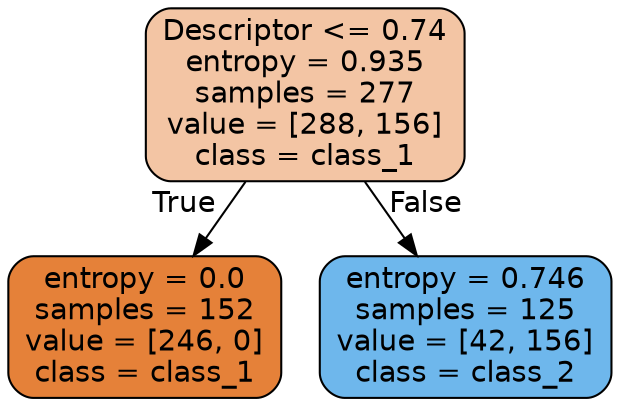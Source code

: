 digraph Tree {
node [shape=box, style="filled, rounded", color="black", fontname="helvetica"] ;
edge [fontname="helvetica"] ;
0 [label="Descriptor <= 0.74\nentropy = 0.935\nsamples = 277\nvalue = [288, 156]\nclass = class_1", fillcolor="#f3c5a4"] ;
1 [label="entropy = 0.0\nsamples = 152\nvalue = [246, 0]\nclass = class_1", fillcolor="#e58139"] ;
0 -> 1 [labeldistance=2.5, labelangle=45, headlabel="True"] ;
2 [label="entropy = 0.746\nsamples = 125\nvalue = [42, 156]\nclass = class_2", fillcolor="#6eb7ec"] ;
0 -> 2 [labeldistance=2.5, labelangle=-45, headlabel="False"] ;
}